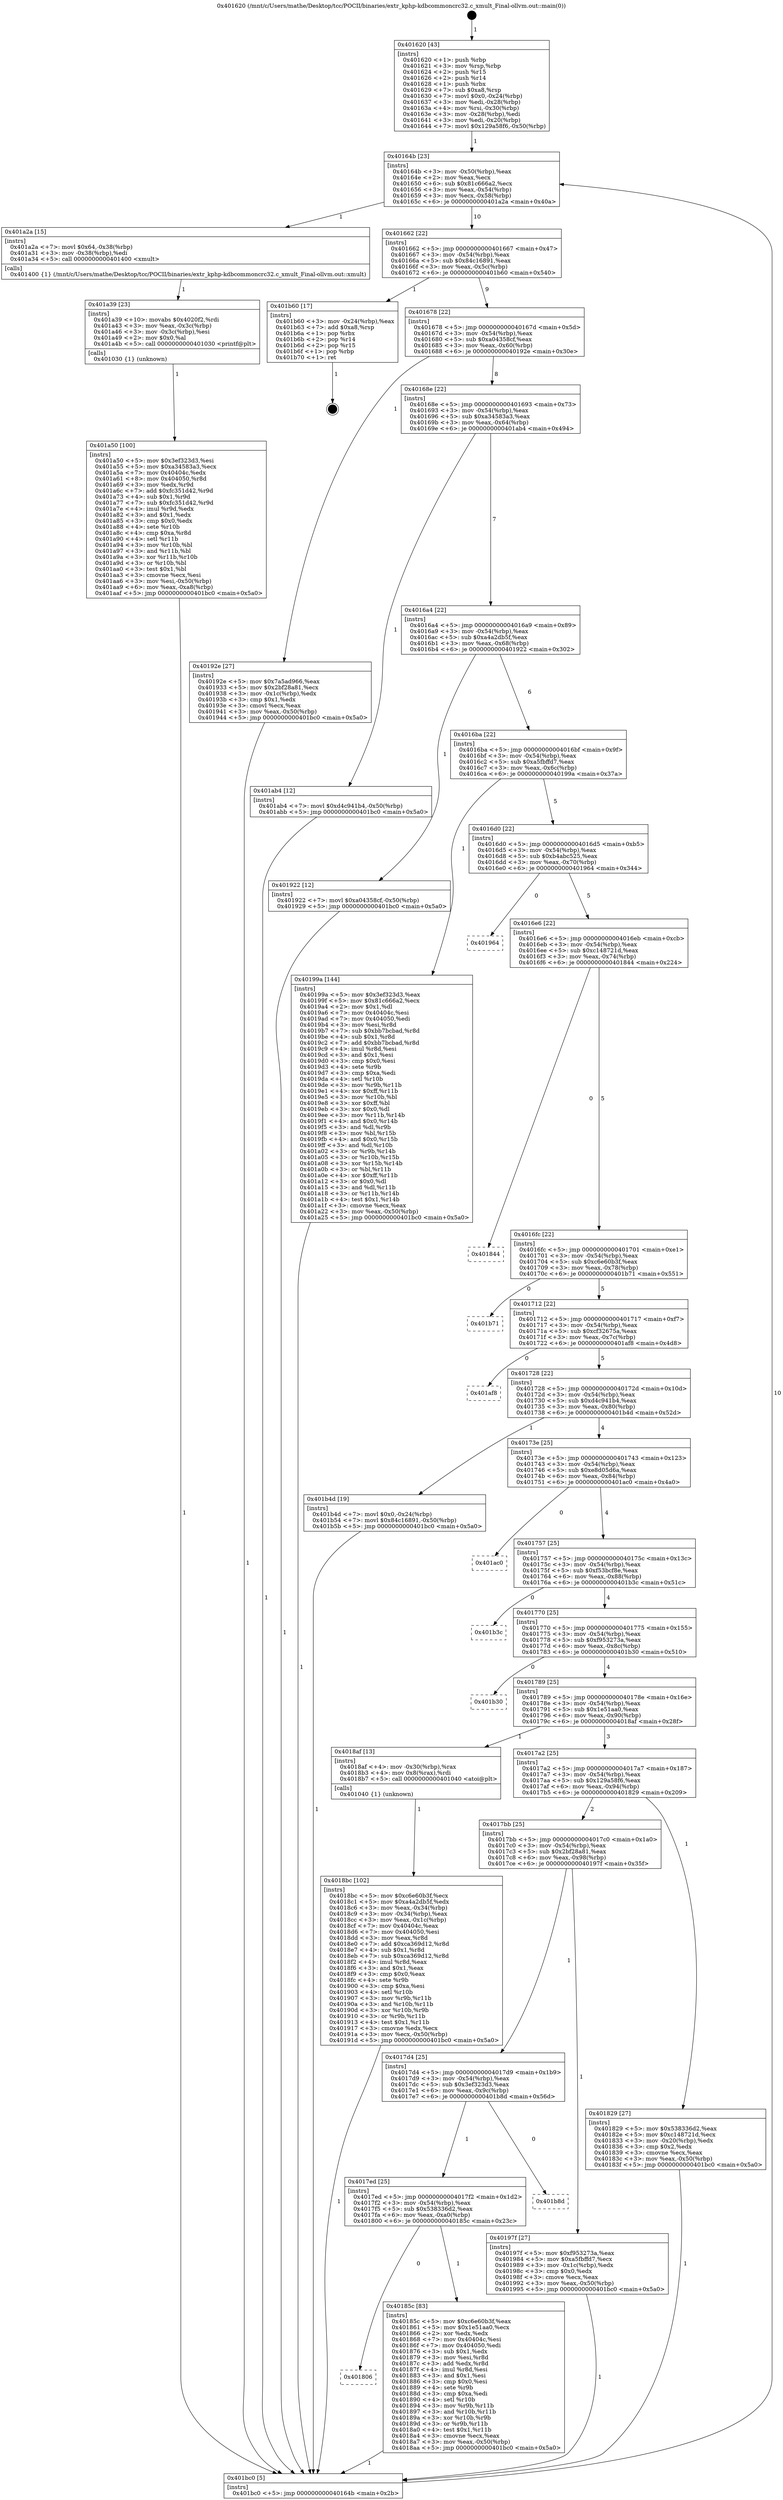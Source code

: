 digraph "0x401620" {
  label = "0x401620 (/mnt/c/Users/mathe/Desktop/tcc/POCII/binaries/extr_kphp-kdbcommoncrc32.c_xmult_Final-ollvm.out::main(0))"
  labelloc = "t"
  node[shape=record]

  Entry [label="",width=0.3,height=0.3,shape=circle,fillcolor=black,style=filled]
  "0x40164b" [label="{
     0x40164b [23]\l
     | [instrs]\l
     &nbsp;&nbsp;0x40164b \<+3\>: mov -0x50(%rbp),%eax\l
     &nbsp;&nbsp;0x40164e \<+2\>: mov %eax,%ecx\l
     &nbsp;&nbsp;0x401650 \<+6\>: sub $0x81c666a2,%ecx\l
     &nbsp;&nbsp;0x401656 \<+3\>: mov %eax,-0x54(%rbp)\l
     &nbsp;&nbsp;0x401659 \<+3\>: mov %ecx,-0x58(%rbp)\l
     &nbsp;&nbsp;0x40165c \<+6\>: je 0000000000401a2a \<main+0x40a\>\l
  }"]
  "0x401a2a" [label="{
     0x401a2a [15]\l
     | [instrs]\l
     &nbsp;&nbsp;0x401a2a \<+7\>: movl $0x64,-0x38(%rbp)\l
     &nbsp;&nbsp;0x401a31 \<+3\>: mov -0x38(%rbp),%edi\l
     &nbsp;&nbsp;0x401a34 \<+5\>: call 0000000000401400 \<xmult\>\l
     | [calls]\l
     &nbsp;&nbsp;0x401400 \{1\} (/mnt/c/Users/mathe/Desktop/tcc/POCII/binaries/extr_kphp-kdbcommoncrc32.c_xmult_Final-ollvm.out::xmult)\l
  }"]
  "0x401662" [label="{
     0x401662 [22]\l
     | [instrs]\l
     &nbsp;&nbsp;0x401662 \<+5\>: jmp 0000000000401667 \<main+0x47\>\l
     &nbsp;&nbsp;0x401667 \<+3\>: mov -0x54(%rbp),%eax\l
     &nbsp;&nbsp;0x40166a \<+5\>: sub $0x84c16891,%eax\l
     &nbsp;&nbsp;0x40166f \<+3\>: mov %eax,-0x5c(%rbp)\l
     &nbsp;&nbsp;0x401672 \<+6\>: je 0000000000401b60 \<main+0x540\>\l
  }"]
  Exit [label="",width=0.3,height=0.3,shape=circle,fillcolor=black,style=filled,peripheries=2]
  "0x401b60" [label="{
     0x401b60 [17]\l
     | [instrs]\l
     &nbsp;&nbsp;0x401b60 \<+3\>: mov -0x24(%rbp),%eax\l
     &nbsp;&nbsp;0x401b63 \<+7\>: add $0xa8,%rsp\l
     &nbsp;&nbsp;0x401b6a \<+1\>: pop %rbx\l
     &nbsp;&nbsp;0x401b6b \<+2\>: pop %r14\l
     &nbsp;&nbsp;0x401b6d \<+2\>: pop %r15\l
     &nbsp;&nbsp;0x401b6f \<+1\>: pop %rbp\l
     &nbsp;&nbsp;0x401b70 \<+1\>: ret\l
  }"]
  "0x401678" [label="{
     0x401678 [22]\l
     | [instrs]\l
     &nbsp;&nbsp;0x401678 \<+5\>: jmp 000000000040167d \<main+0x5d\>\l
     &nbsp;&nbsp;0x40167d \<+3\>: mov -0x54(%rbp),%eax\l
     &nbsp;&nbsp;0x401680 \<+5\>: sub $0xa04358cf,%eax\l
     &nbsp;&nbsp;0x401685 \<+3\>: mov %eax,-0x60(%rbp)\l
     &nbsp;&nbsp;0x401688 \<+6\>: je 000000000040192e \<main+0x30e\>\l
  }"]
  "0x401a50" [label="{
     0x401a50 [100]\l
     | [instrs]\l
     &nbsp;&nbsp;0x401a50 \<+5\>: mov $0x3ef323d3,%esi\l
     &nbsp;&nbsp;0x401a55 \<+5\>: mov $0xa34583a3,%ecx\l
     &nbsp;&nbsp;0x401a5a \<+7\>: mov 0x40404c,%edx\l
     &nbsp;&nbsp;0x401a61 \<+8\>: mov 0x404050,%r8d\l
     &nbsp;&nbsp;0x401a69 \<+3\>: mov %edx,%r9d\l
     &nbsp;&nbsp;0x401a6c \<+7\>: add $0xfc351d42,%r9d\l
     &nbsp;&nbsp;0x401a73 \<+4\>: sub $0x1,%r9d\l
     &nbsp;&nbsp;0x401a77 \<+7\>: sub $0xfc351d42,%r9d\l
     &nbsp;&nbsp;0x401a7e \<+4\>: imul %r9d,%edx\l
     &nbsp;&nbsp;0x401a82 \<+3\>: and $0x1,%edx\l
     &nbsp;&nbsp;0x401a85 \<+3\>: cmp $0x0,%edx\l
     &nbsp;&nbsp;0x401a88 \<+4\>: sete %r10b\l
     &nbsp;&nbsp;0x401a8c \<+4\>: cmp $0xa,%r8d\l
     &nbsp;&nbsp;0x401a90 \<+4\>: setl %r11b\l
     &nbsp;&nbsp;0x401a94 \<+3\>: mov %r10b,%bl\l
     &nbsp;&nbsp;0x401a97 \<+3\>: and %r11b,%bl\l
     &nbsp;&nbsp;0x401a9a \<+3\>: xor %r11b,%r10b\l
     &nbsp;&nbsp;0x401a9d \<+3\>: or %r10b,%bl\l
     &nbsp;&nbsp;0x401aa0 \<+3\>: test $0x1,%bl\l
     &nbsp;&nbsp;0x401aa3 \<+3\>: cmovne %ecx,%esi\l
     &nbsp;&nbsp;0x401aa6 \<+3\>: mov %esi,-0x50(%rbp)\l
     &nbsp;&nbsp;0x401aa9 \<+6\>: mov %eax,-0xa8(%rbp)\l
     &nbsp;&nbsp;0x401aaf \<+5\>: jmp 0000000000401bc0 \<main+0x5a0\>\l
  }"]
  "0x40192e" [label="{
     0x40192e [27]\l
     | [instrs]\l
     &nbsp;&nbsp;0x40192e \<+5\>: mov $0x7a5ad966,%eax\l
     &nbsp;&nbsp;0x401933 \<+5\>: mov $0x2bf28a81,%ecx\l
     &nbsp;&nbsp;0x401938 \<+3\>: mov -0x1c(%rbp),%edx\l
     &nbsp;&nbsp;0x40193b \<+3\>: cmp $0x1,%edx\l
     &nbsp;&nbsp;0x40193e \<+3\>: cmovl %ecx,%eax\l
     &nbsp;&nbsp;0x401941 \<+3\>: mov %eax,-0x50(%rbp)\l
     &nbsp;&nbsp;0x401944 \<+5\>: jmp 0000000000401bc0 \<main+0x5a0\>\l
  }"]
  "0x40168e" [label="{
     0x40168e [22]\l
     | [instrs]\l
     &nbsp;&nbsp;0x40168e \<+5\>: jmp 0000000000401693 \<main+0x73\>\l
     &nbsp;&nbsp;0x401693 \<+3\>: mov -0x54(%rbp),%eax\l
     &nbsp;&nbsp;0x401696 \<+5\>: sub $0xa34583a3,%eax\l
     &nbsp;&nbsp;0x40169b \<+3\>: mov %eax,-0x64(%rbp)\l
     &nbsp;&nbsp;0x40169e \<+6\>: je 0000000000401ab4 \<main+0x494\>\l
  }"]
  "0x401a39" [label="{
     0x401a39 [23]\l
     | [instrs]\l
     &nbsp;&nbsp;0x401a39 \<+10\>: movabs $0x4020f2,%rdi\l
     &nbsp;&nbsp;0x401a43 \<+3\>: mov %eax,-0x3c(%rbp)\l
     &nbsp;&nbsp;0x401a46 \<+3\>: mov -0x3c(%rbp),%esi\l
     &nbsp;&nbsp;0x401a49 \<+2\>: mov $0x0,%al\l
     &nbsp;&nbsp;0x401a4b \<+5\>: call 0000000000401030 \<printf@plt\>\l
     | [calls]\l
     &nbsp;&nbsp;0x401030 \{1\} (unknown)\l
  }"]
  "0x401ab4" [label="{
     0x401ab4 [12]\l
     | [instrs]\l
     &nbsp;&nbsp;0x401ab4 \<+7\>: movl $0xd4c941b4,-0x50(%rbp)\l
     &nbsp;&nbsp;0x401abb \<+5\>: jmp 0000000000401bc0 \<main+0x5a0\>\l
  }"]
  "0x4016a4" [label="{
     0x4016a4 [22]\l
     | [instrs]\l
     &nbsp;&nbsp;0x4016a4 \<+5\>: jmp 00000000004016a9 \<main+0x89\>\l
     &nbsp;&nbsp;0x4016a9 \<+3\>: mov -0x54(%rbp),%eax\l
     &nbsp;&nbsp;0x4016ac \<+5\>: sub $0xa4a2db5f,%eax\l
     &nbsp;&nbsp;0x4016b1 \<+3\>: mov %eax,-0x68(%rbp)\l
     &nbsp;&nbsp;0x4016b4 \<+6\>: je 0000000000401922 \<main+0x302\>\l
  }"]
  "0x4018bc" [label="{
     0x4018bc [102]\l
     | [instrs]\l
     &nbsp;&nbsp;0x4018bc \<+5\>: mov $0xc6e60b3f,%ecx\l
     &nbsp;&nbsp;0x4018c1 \<+5\>: mov $0xa4a2db5f,%edx\l
     &nbsp;&nbsp;0x4018c6 \<+3\>: mov %eax,-0x34(%rbp)\l
     &nbsp;&nbsp;0x4018c9 \<+3\>: mov -0x34(%rbp),%eax\l
     &nbsp;&nbsp;0x4018cc \<+3\>: mov %eax,-0x1c(%rbp)\l
     &nbsp;&nbsp;0x4018cf \<+7\>: mov 0x40404c,%eax\l
     &nbsp;&nbsp;0x4018d6 \<+7\>: mov 0x404050,%esi\l
     &nbsp;&nbsp;0x4018dd \<+3\>: mov %eax,%r8d\l
     &nbsp;&nbsp;0x4018e0 \<+7\>: add $0xca369d12,%r8d\l
     &nbsp;&nbsp;0x4018e7 \<+4\>: sub $0x1,%r8d\l
     &nbsp;&nbsp;0x4018eb \<+7\>: sub $0xca369d12,%r8d\l
     &nbsp;&nbsp;0x4018f2 \<+4\>: imul %r8d,%eax\l
     &nbsp;&nbsp;0x4018f6 \<+3\>: and $0x1,%eax\l
     &nbsp;&nbsp;0x4018f9 \<+3\>: cmp $0x0,%eax\l
     &nbsp;&nbsp;0x4018fc \<+4\>: sete %r9b\l
     &nbsp;&nbsp;0x401900 \<+3\>: cmp $0xa,%esi\l
     &nbsp;&nbsp;0x401903 \<+4\>: setl %r10b\l
     &nbsp;&nbsp;0x401907 \<+3\>: mov %r9b,%r11b\l
     &nbsp;&nbsp;0x40190a \<+3\>: and %r10b,%r11b\l
     &nbsp;&nbsp;0x40190d \<+3\>: xor %r10b,%r9b\l
     &nbsp;&nbsp;0x401910 \<+3\>: or %r9b,%r11b\l
     &nbsp;&nbsp;0x401913 \<+4\>: test $0x1,%r11b\l
     &nbsp;&nbsp;0x401917 \<+3\>: cmovne %edx,%ecx\l
     &nbsp;&nbsp;0x40191a \<+3\>: mov %ecx,-0x50(%rbp)\l
     &nbsp;&nbsp;0x40191d \<+5\>: jmp 0000000000401bc0 \<main+0x5a0\>\l
  }"]
  "0x401922" [label="{
     0x401922 [12]\l
     | [instrs]\l
     &nbsp;&nbsp;0x401922 \<+7\>: movl $0xa04358cf,-0x50(%rbp)\l
     &nbsp;&nbsp;0x401929 \<+5\>: jmp 0000000000401bc0 \<main+0x5a0\>\l
  }"]
  "0x4016ba" [label="{
     0x4016ba [22]\l
     | [instrs]\l
     &nbsp;&nbsp;0x4016ba \<+5\>: jmp 00000000004016bf \<main+0x9f\>\l
     &nbsp;&nbsp;0x4016bf \<+3\>: mov -0x54(%rbp),%eax\l
     &nbsp;&nbsp;0x4016c2 \<+5\>: sub $0xa5fbffd7,%eax\l
     &nbsp;&nbsp;0x4016c7 \<+3\>: mov %eax,-0x6c(%rbp)\l
     &nbsp;&nbsp;0x4016ca \<+6\>: je 000000000040199a \<main+0x37a\>\l
  }"]
  "0x401806" [label="{
     0x401806\l
  }", style=dashed]
  "0x40199a" [label="{
     0x40199a [144]\l
     | [instrs]\l
     &nbsp;&nbsp;0x40199a \<+5\>: mov $0x3ef323d3,%eax\l
     &nbsp;&nbsp;0x40199f \<+5\>: mov $0x81c666a2,%ecx\l
     &nbsp;&nbsp;0x4019a4 \<+2\>: mov $0x1,%dl\l
     &nbsp;&nbsp;0x4019a6 \<+7\>: mov 0x40404c,%esi\l
     &nbsp;&nbsp;0x4019ad \<+7\>: mov 0x404050,%edi\l
     &nbsp;&nbsp;0x4019b4 \<+3\>: mov %esi,%r8d\l
     &nbsp;&nbsp;0x4019b7 \<+7\>: sub $0xbb7bcbad,%r8d\l
     &nbsp;&nbsp;0x4019be \<+4\>: sub $0x1,%r8d\l
     &nbsp;&nbsp;0x4019c2 \<+7\>: add $0xbb7bcbad,%r8d\l
     &nbsp;&nbsp;0x4019c9 \<+4\>: imul %r8d,%esi\l
     &nbsp;&nbsp;0x4019cd \<+3\>: and $0x1,%esi\l
     &nbsp;&nbsp;0x4019d0 \<+3\>: cmp $0x0,%esi\l
     &nbsp;&nbsp;0x4019d3 \<+4\>: sete %r9b\l
     &nbsp;&nbsp;0x4019d7 \<+3\>: cmp $0xa,%edi\l
     &nbsp;&nbsp;0x4019da \<+4\>: setl %r10b\l
     &nbsp;&nbsp;0x4019de \<+3\>: mov %r9b,%r11b\l
     &nbsp;&nbsp;0x4019e1 \<+4\>: xor $0xff,%r11b\l
     &nbsp;&nbsp;0x4019e5 \<+3\>: mov %r10b,%bl\l
     &nbsp;&nbsp;0x4019e8 \<+3\>: xor $0xff,%bl\l
     &nbsp;&nbsp;0x4019eb \<+3\>: xor $0x0,%dl\l
     &nbsp;&nbsp;0x4019ee \<+3\>: mov %r11b,%r14b\l
     &nbsp;&nbsp;0x4019f1 \<+4\>: and $0x0,%r14b\l
     &nbsp;&nbsp;0x4019f5 \<+3\>: and %dl,%r9b\l
     &nbsp;&nbsp;0x4019f8 \<+3\>: mov %bl,%r15b\l
     &nbsp;&nbsp;0x4019fb \<+4\>: and $0x0,%r15b\l
     &nbsp;&nbsp;0x4019ff \<+3\>: and %dl,%r10b\l
     &nbsp;&nbsp;0x401a02 \<+3\>: or %r9b,%r14b\l
     &nbsp;&nbsp;0x401a05 \<+3\>: or %r10b,%r15b\l
     &nbsp;&nbsp;0x401a08 \<+3\>: xor %r15b,%r14b\l
     &nbsp;&nbsp;0x401a0b \<+3\>: or %bl,%r11b\l
     &nbsp;&nbsp;0x401a0e \<+4\>: xor $0xff,%r11b\l
     &nbsp;&nbsp;0x401a12 \<+3\>: or $0x0,%dl\l
     &nbsp;&nbsp;0x401a15 \<+3\>: and %dl,%r11b\l
     &nbsp;&nbsp;0x401a18 \<+3\>: or %r11b,%r14b\l
     &nbsp;&nbsp;0x401a1b \<+4\>: test $0x1,%r14b\l
     &nbsp;&nbsp;0x401a1f \<+3\>: cmovne %ecx,%eax\l
     &nbsp;&nbsp;0x401a22 \<+3\>: mov %eax,-0x50(%rbp)\l
     &nbsp;&nbsp;0x401a25 \<+5\>: jmp 0000000000401bc0 \<main+0x5a0\>\l
  }"]
  "0x4016d0" [label="{
     0x4016d0 [22]\l
     | [instrs]\l
     &nbsp;&nbsp;0x4016d0 \<+5\>: jmp 00000000004016d5 \<main+0xb5\>\l
     &nbsp;&nbsp;0x4016d5 \<+3\>: mov -0x54(%rbp),%eax\l
     &nbsp;&nbsp;0x4016d8 \<+5\>: sub $0xb4abc525,%eax\l
     &nbsp;&nbsp;0x4016dd \<+3\>: mov %eax,-0x70(%rbp)\l
     &nbsp;&nbsp;0x4016e0 \<+6\>: je 0000000000401964 \<main+0x344\>\l
  }"]
  "0x40185c" [label="{
     0x40185c [83]\l
     | [instrs]\l
     &nbsp;&nbsp;0x40185c \<+5\>: mov $0xc6e60b3f,%eax\l
     &nbsp;&nbsp;0x401861 \<+5\>: mov $0x1e51aa0,%ecx\l
     &nbsp;&nbsp;0x401866 \<+2\>: xor %edx,%edx\l
     &nbsp;&nbsp;0x401868 \<+7\>: mov 0x40404c,%esi\l
     &nbsp;&nbsp;0x40186f \<+7\>: mov 0x404050,%edi\l
     &nbsp;&nbsp;0x401876 \<+3\>: sub $0x1,%edx\l
     &nbsp;&nbsp;0x401879 \<+3\>: mov %esi,%r8d\l
     &nbsp;&nbsp;0x40187c \<+3\>: add %edx,%r8d\l
     &nbsp;&nbsp;0x40187f \<+4\>: imul %r8d,%esi\l
     &nbsp;&nbsp;0x401883 \<+3\>: and $0x1,%esi\l
     &nbsp;&nbsp;0x401886 \<+3\>: cmp $0x0,%esi\l
     &nbsp;&nbsp;0x401889 \<+4\>: sete %r9b\l
     &nbsp;&nbsp;0x40188d \<+3\>: cmp $0xa,%edi\l
     &nbsp;&nbsp;0x401890 \<+4\>: setl %r10b\l
     &nbsp;&nbsp;0x401894 \<+3\>: mov %r9b,%r11b\l
     &nbsp;&nbsp;0x401897 \<+3\>: and %r10b,%r11b\l
     &nbsp;&nbsp;0x40189a \<+3\>: xor %r10b,%r9b\l
     &nbsp;&nbsp;0x40189d \<+3\>: or %r9b,%r11b\l
     &nbsp;&nbsp;0x4018a0 \<+4\>: test $0x1,%r11b\l
     &nbsp;&nbsp;0x4018a4 \<+3\>: cmovne %ecx,%eax\l
     &nbsp;&nbsp;0x4018a7 \<+3\>: mov %eax,-0x50(%rbp)\l
     &nbsp;&nbsp;0x4018aa \<+5\>: jmp 0000000000401bc0 \<main+0x5a0\>\l
  }"]
  "0x401964" [label="{
     0x401964\l
  }", style=dashed]
  "0x4016e6" [label="{
     0x4016e6 [22]\l
     | [instrs]\l
     &nbsp;&nbsp;0x4016e6 \<+5\>: jmp 00000000004016eb \<main+0xcb\>\l
     &nbsp;&nbsp;0x4016eb \<+3\>: mov -0x54(%rbp),%eax\l
     &nbsp;&nbsp;0x4016ee \<+5\>: sub $0xc148721d,%eax\l
     &nbsp;&nbsp;0x4016f3 \<+3\>: mov %eax,-0x74(%rbp)\l
     &nbsp;&nbsp;0x4016f6 \<+6\>: je 0000000000401844 \<main+0x224\>\l
  }"]
  "0x4017ed" [label="{
     0x4017ed [25]\l
     | [instrs]\l
     &nbsp;&nbsp;0x4017ed \<+5\>: jmp 00000000004017f2 \<main+0x1d2\>\l
     &nbsp;&nbsp;0x4017f2 \<+3\>: mov -0x54(%rbp),%eax\l
     &nbsp;&nbsp;0x4017f5 \<+5\>: sub $0x538336d2,%eax\l
     &nbsp;&nbsp;0x4017fa \<+6\>: mov %eax,-0xa0(%rbp)\l
     &nbsp;&nbsp;0x401800 \<+6\>: je 000000000040185c \<main+0x23c\>\l
  }"]
  "0x401844" [label="{
     0x401844\l
  }", style=dashed]
  "0x4016fc" [label="{
     0x4016fc [22]\l
     | [instrs]\l
     &nbsp;&nbsp;0x4016fc \<+5\>: jmp 0000000000401701 \<main+0xe1\>\l
     &nbsp;&nbsp;0x401701 \<+3\>: mov -0x54(%rbp),%eax\l
     &nbsp;&nbsp;0x401704 \<+5\>: sub $0xc6e60b3f,%eax\l
     &nbsp;&nbsp;0x401709 \<+3\>: mov %eax,-0x78(%rbp)\l
     &nbsp;&nbsp;0x40170c \<+6\>: je 0000000000401b71 \<main+0x551\>\l
  }"]
  "0x401b8d" [label="{
     0x401b8d\l
  }", style=dashed]
  "0x401b71" [label="{
     0x401b71\l
  }", style=dashed]
  "0x401712" [label="{
     0x401712 [22]\l
     | [instrs]\l
     &nbsp;&nbsp;0x401712 \<+5\>: jmp 0000000000401717 \<main+0xf7\>\l
     &nbsp;&nbsp;0x401717 \<+3\>: mov -0x54(%rbp),%eax\l
     &nbsp;&nbsp;0x40171a \<+5\>: sub $0xcf32675a,%eax\l
     &nbsp;&nbsp;0x40171f \<+3\>: mov %eax,-0x7c(%rbp)\l
     &nbsp;&nbsp;0x401722 \<+6\>: je 0000000000401af8 \<main+0x4d8\>\l
  }"]
  "0x4017d4" [label="{
     0x4017d4 [25]\l
     | [instrs]\l
     &nbsp;&nbsp;0x4017d4 \<+5\>: jmp 00000000004017d9 \<main+0x1b9\>\l
     &nbsp;&nbsp;0x4017d9 \<+3\>: mov -0x54(%rbp),%eax\l
     &nbsp;&nbsp;0x4017dc \<+5\>: sub $0x3ef323d3,%eax\l
     &nbsp;&nbsp;0x4017e1 \<+6\>: mov %eax,-0x9c(%rbp)\l
     &nbsp;&nbsp;0x4017e7 \<+6\>: je 0000000000401b8d \<main+0x56d\>\l
  }"]
  "0x401af8" [label="{
     0x401af8\l
  }", style=dashed]
  "0x401728" [label="{
     0x401728 [22]\l
     | [instrs]\l
     &nbsp;&nbsp;0x401728 \<+5\>: jmp 000000000040172d \<main+0x10d\>\l
     &nbsp;&nbsp;0x40172d \<+3\>: mov -0x54(%rbp),%eax\l
     &nbsp;&nbsp;0x401730 \<+5\>: sub $0xd4c941b4,%eax\l
     &nbsp;&nbsp;0x401735 \<+3\>: mov %eax,-0x80(%rbp)\l
     &nbsp;&nbsp;0x401738 \<+6\>: je 0000000000401b4d \<main+0x52d\>\l
  }"]
  "0x40197f" [label="{
     0x40197f [27]\l
     | [instrs]\l
     &nbsp;&nbsp;0x40197f \<+5\>: mov $0xf953273a,%eax\l
     &nbsp;&nbsp;0x401984 \<+5\>: mov $0xa5fbffd7,%ecx\l
     &nbsp;&nbsp;0x401989 \<+3\>: mov -0x1c(%rbp),%edx\l
     &nbsp;&nbsp;0x40198c \<+3\>: cmp $0x0,%edx\l
     &nbsp;&nbsp;0x40198f \<+3\>: cmove %ecx,%eax\l
     &nbsp;&nbsp;0x401992 \<+3\>: mov %eax,-0x50(%rbp)\l
     &nbsp;&nbsp;0x401995 \<+5\>: jmp 0000000000401bc0 \<main+0x5a0\>\l
  }"]
  "0x401b4d" [label="{
     0x401b4d [19]\l
     | [instrs]\l
     &nbsp;&nbsp;0x401b4d \<+7\>: movl $0x0,-0x24(%rbp)\l
     &nbsp;&nbsp;0x401b54 \<+7\>: movl $0x84c16891,-0x50(%rbp)\l
     &nbsp;&nbsp;0x401b5b \<+5\>: jmp 0000000000401bc0 \<main+0x5a0\>\l
  }"]
  "0x40173e" [label="{
     0x40173e [25]\l
     | [instrs]\l
     &nbsp;&nbsp;0x40173e \<+5\>: jmp 0000000000401743 \<main+0x123\>\l
     &nbsp;&nbsp;0x401743 \<+3\>: mov -0x54(%rbp),%eax\l
     &nbsp;&nbsp;0x401746 \<+5\>: sub $0xe8d05d6a,%eax\l
     &nbsp;&nbsp;0x40174b \<+6\>: mov %eax,-0x84(%rbp)\l
     &nbsp;&nbsp;0x401751 \<+6\>: je 0000000000401ac0 \<main+0x4a0\>\l
  }"]
  "0x401620" [label="{
     0x401620 [43]\l
     | [instrs]\l
     &nbsp;&nbsp;0x401620 \<+1\>: push %rbp\l
     &nbsp;&nbsp;0x401621 \<+3\>: mov %rsp,%rbp\l
     &nbsp;&nbsp;0x401624 \<+2\>: push %r15\l
     &nbsp;&nbsp;0x401626 \<+2\>: push %r14\l
     &nbsp;&nbsp;0x401628 \<+1\>: push %rbx\l
     &nbsp;&nbsp;0x401629 \<+7\>: sub $0xa8,%rsp\l
     &nbsp;&nbsp;0x401630 \<+7\>: movl $0x0,-0x24(%rbp)\l
     &nbsp;&nbsp;0x401637 \<+3\>: mov %edi,-0x28(%rbp)\l
     &nbsp;&nbsp;0x40163a \<+4\>: mov %rsi,-0x30(%rbp)\l
     &nbsp;&nbsp;0x40163e \<+3\>: mov -0x28(%rbp),%edi\l
     &nbsp;&nbsp;0x401641 \<+3\>: mov %edi,-0x20(%rbp)\l
     &nbsp;&nbsp;0x401644 \<+7\>: movl $0x129a58f6,-0x50(%rbp)\l
  }"]
  "0x401ac0" [label="{
     0x401ac0\l
  }", style=dashed]
  "0x401757" [label="{
     0x401757 [25]\l
     | [instrs]\l
     &nbsp;&nbsp;0x401757 \<+5\>: jmp 000000000040175c \<main+0x13c\>\l
     &nbsp;&nbsp;0x40175c \<+3\>: mov -0x54(%rbp),%eax\l
     &nbsp;&nbsp;0x40175f \<+5\>: sub $0xf53bcf8e,%eax\l
     &nbsp;&nbsp;0x401764 \<+6\>: mov %eax,-0x88(%rbp)\l
     &nbsp;&nbsp;0x40176a \<+6\>: je 0000000000401b3c \<main+0x51c\>\l
  }"]
  "0x401bc0" [label="{
     0x401bc0 [5]\l
     | [instrs]\l
     &nbsp;&nbsp;0x401bc0 \<+5\>: jmp 000000000040164b \<main+0x2b\>\l
  }"]
  "0x401b3c" [label="{
     0x401b3c\l
  }", style=dashed]
  "0x401770" [label="{
     0x401770 [25]\l
     | [instrs]\l
     &nbsp;&nbsp;0x401770 \<+5\>: jmp 0000000000401775 \<main+0x155\>\l
     &nbsp;&nbsp;0x401775 \<+3\>: mov -0x54(%rbp),%eax\l
     &nbsp;&nbsp;0x401778 \<+5\>: sub $0xf953273a,%eax\l
     &nbsp;&nbsp;0x40177d \<+6\>: mov %eax,-0x8c(%rbp)\l
     &nbsp;&nbsp;0x401783 \<+6\>: je 0000000000401b30 \<main+0x510\>\l
  }"]
  "0x4017bb" [label="{
     0x4017bb [25]\l
     | [instrs]\l
     &nbsp;&nbsp;0x4017bb \<+5\>: jmp 00000000004017c0 \<main+0x1a0\>\l
     &nbsp;&nbsp;0x4017c0 \<+3\>: mov -0x54(%rbp),%eax\l
     &nbsp;&nbsp;0x4017c3 \<+5\>: sub $0x2bf28a81,%eax\l
     &nbsp;&nbsp;0x4017c8 \<+6\>: mov %eax,-0x98(%rbp)\l
     &nbsp;&nbsp;0x4017ce \<+6\>: je 000000000040197f \<main+0x35f\>\l
  }"]
  "0x401b30" [label="{
     0x401b30\l
  }", style=dashed]
  "0x401789" [label="{
     0x401789 [25]\l
     | [instrs]\l
     &nbsp;&nbsp;0x401789 \<+5\>: jmp 000000000040178e \<main+0x16e\>\l
     &nbsp;&nbsp;0x40178e \<+3\>: mov -0x54(%rbp),%eax\l
     &nbsp;&nbsp;0x401791 \<+5\>: sub $0x1e51aa0,%eax\l
     &nbsp;&nbsp;0x401796 \<+6\>: mov %eax,-0x90(%rbp)\l
     &nbsp;&nbsp;0x40179c \<+6\>: je 00000000004018af \<main+0x28f\>\l
  }"]
  "0x401829" [label="{
     0x401829 [27]\l
     | [instrs]\l
     &nbsp;&nbsp;0x401829 \<+5\>: mov $0x538336d2,%eax\l
     &nbsp;&nbsp;0x40182e \<+5\>: mov $0xc148721d,%ecx\l
     &nbsp;&nbsp;0x401833 \<+3\>: mov -0x20(%rbp),%edx\l
     &nbsp;&nbsp;0x401836 \<+3\>: cmp $0x2,%edx\l
     &nbsp;&nbsp;0x401839 \<+3\>: cmovne %ecx,%eax\l
     &nbsp;&nbsp;0x40183c \<+3\>: mov %eax,-0x50(%rbp)\l
     &nbsp;&nbsp;0x40183f \<+5\>: jmp 0000000000401bc0 \<main+0x5a0\>\l
  }"]
  "0x4018af" [label="{
     0x4018af [13]\l
     | [instrs]\l
     &nbsp;&nbsp;0x4018af \<+4\>: mov -0x30(%rbp),%rax\l
     &nbsp;&nbsp;0x4018b3 \<+4\>: mov 0x8(%rax),%rdi\l
     &nbsp;&nbsp;0x4018b7 \<+5\>: call 0000000000401040 \<atoi@plt\>\l
     | [calls]\l
     &nbsp;&nbsp;0x401040 \{1\} (unknown)\l
  }"]
  "0x4017a2" [label="{
     0x4017a2 [25]\l
     | [instrs]\l
     &nbsp;&nbsp;0x4017a2 \<+5\>: jmp 00000000004017a7 \<main+0x187\>\l
     &nbsp;&nbsp;0x4017a7 \<+3\>: mov -0x54(%rbp),%eax\l
     &nbsp;&nbsp;0x4017aa \<+5\>: sub $0x129a58f6,%eax\l
     &nbsp;&nbsp;0x4017af \<+6\>: mov %eax,-0x94(%rbp)\l
     &nbsp;&nbsp;0x4017b5 \<+6\>: je 0000000000401829 \<main+0x209\>\l
  }"]
  Entry -> "0x401620" [label=" 1"]
  "0x40164b" -> "0x401a2a" [label=" 1"]
  "0x40164b" -> "0x401662" [label=" 10"]
  "0x401b60" -> Exit [label=" 1"]
  "0x401662" -> "0x401b60" [label=" 1"]
  "0x401662" -> "0x401678" [label=" 9"]
  "0x401b4d" -> "0x401bc0" [label=" 1"]
  "0x401678" -> "0x40192e" [label=" 1"]
  "0x401678" -> "0x40168e" [label=" 8"]
  "0x401ab4" -> "0x401bc0" [label=" 1"]
  "0x40168e" -> "0x401ab4" [label=" 1"]
  "0x40168e" -> "0x4016a4" [label=" 7"]
  "0x401a50" -> "0x401bc0" [label=" 1"]
  "0x4016a4" -> "0x401922" [label=" 1"]
  "0x4016a4" -> "0x4016ba" [label=" 6"]
  "0x401a39" -> "0x401a50" [label=" 1"]
  "0x4016ba" -> "0x40199a" [label=" 1"]
  "0x4016ba" -> "0x4016d0" [label=" 5"]
  "0x401a2a" -> "0x401a39" [label=" 1"]
  "0x4016d0" -> "0x401964" [label=" 0"]
  "0x4016d0" -> "0x4016e6" [label=" 5"]
  "0x40199a" -> "0x401bc0" [label=" 1"]
  "0x4016e6" -> "0x401844" [label=" 0"]
  "0x4016e6" -> "0x4016fc" [label=" 5"]
  "0x40192e" -> "0x401bc0" [label=" 1"]
  "0x4016fc" -> "0x401b71" [label=" 0"]
  "0x4016fc" -> "0x401712" [label=" 5"]
  "0x401922" -> "0x401bc0" [label=" 1"]
  "0x401712" -> "0x401af8" [label=" 0"]
  "0x401712" -> "0x401728" [label=" 5"]
  "0x4018af" -> "0x4018bc" [label=" 1"]
  "0x401728" -> "0x401b4d" [label=" 1"]
  "0x401728" -> "0x40173e" [label=" 4"]
  "0x40185c" -> "0x401bc0" [label=" 1"]
  "0x40173e" -> "0x401ac0" [label=" 0"]
  "0x40173e" -> "0x401757" [label=" 4"]
  "0x4017ed" -> "0x40185c" [label=" 1"]
  "0x401757" -> "0x401b3c" [label=" 0"]
  "0x401757" -> "0x401770" [label=" 4"]
  "0x40197f" -> "0x401bc0" [label=" 1"]
  "0x401770" -> "0x401b30" [label=" 0"]
  "0x401770" -> "0x401789" [label=" 4"]
  "0x4017d4" -> "0x4017ed" [label=" 1"]
  "0x401789" -> "0x4018af" [label=" 1"]
  "0x401789" -> "0x4017a2" [label=" 3"]
  "0x4017d4" -> "0x401b8d" [label=" 0"]
  "0x4017a2" -> "0x401829" [label=" 1"]
  "0x4017a2" -> "0x4017bb" [label=" 2"]
  "0x401829" -> "0x401bc0" [label=" 1"]
  "0x401620" -> "0x40164b" [label=" 1"]
  "0x401bc0" -> "0x40164b" [label=" 10"]
  "0x4017ed" -> "0x401806" [label=" 0"]
  "0x4017bb" -> "0x40197f" [label=" 1"]
  "0x4017bb" -> "0x4017d4" [label=" 1"]
  "0x4018bc" -> "0x401bc0" [label=" 1"]
}
